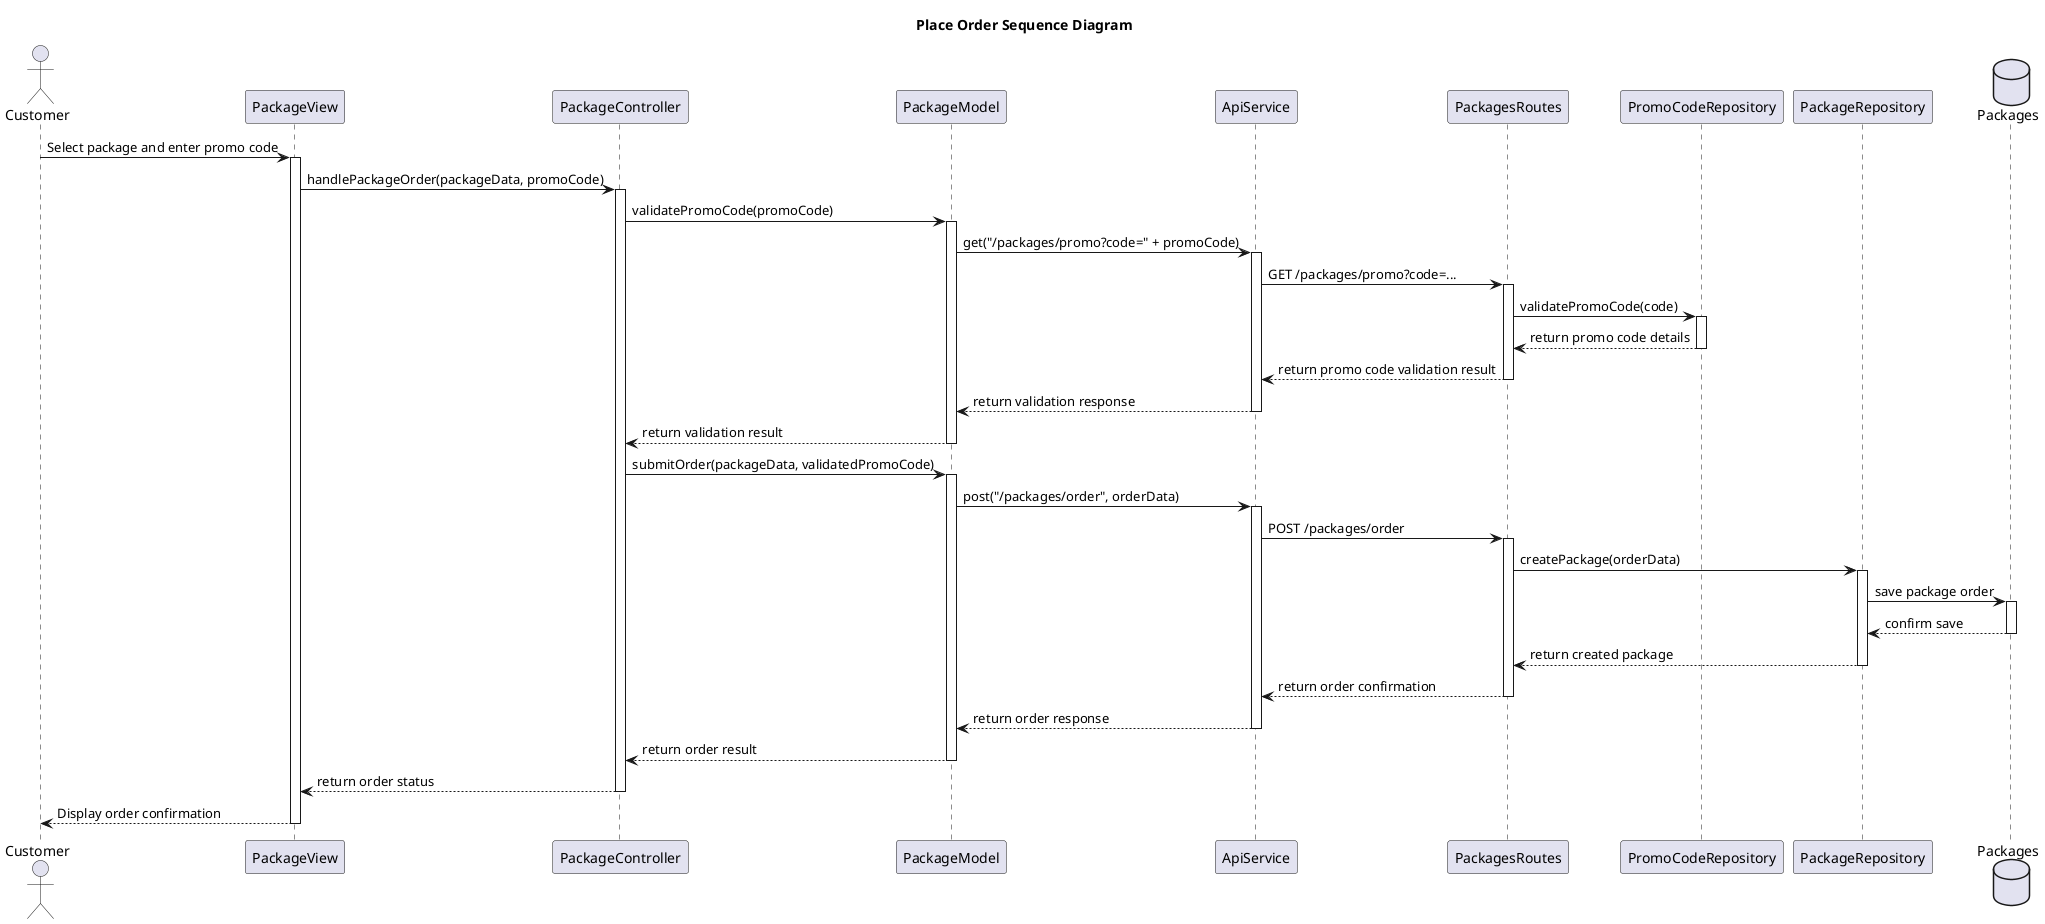 @startuml "Place Order Sequence Diagram"

actor Customer
participant PackageView
participant PackageController
participant PackageModel
participant ApiService
participant PackagesRoutes
participant PromoCodeRepository
participant PackageRepository
database Packages

title Place Order Sequence Diagram

Customer -> PackageView : Select package and enter promo code
activate PackageView

PackageView -> PackageController : handlePackageOrder(packageData, promoCode)
activate PackageController

' First validate promo code
PackageController -> PackageModel : validatePromoCode(promoCode)
activate PackageModel

PackageModel -> ApiService : get("/packages/promo?code=" + promoCode)
activate ApiService

ApiService -> PackagesRoutes : GET /packages/promo?code=...
activate PackagesRoutes

PackagesRoutes -> PromoCodeRepository : validatePromoCode(code)
activate PromoCodeRepository
PromoCodeRepository --> PackagesRoutes : return promo code details
deactivate PromoCodeRepository

PackagesRoutes --> ApiService : return promo code validation result
deactivate PackagesRoutes

ApiService --> PackageModel : return validation response
deactivate ApiService

PackageModel --> PackageController : return validation result
deactivate PackageModel

' Then submit the order
PackageController -> PackageModel : submitOrder(packageData, validatedPromoCode)
activate PackageModel

PackageModel -> ApiService : post("/packages/order", orderData)
activate ApiService

ApiService -> PackagesRoutes : POST /packages/order
activate PackagesRoutes

PackagesRoutes -> PackageRepository : createPackage(orderData)
activate PackageRepository

PackageRepository -> Packages : save package order
activate Packages
Packages --> PackageRepository : confirm save
deactivate Packages

PackageRepository --> PackagesRoutes : return created package
deactivate PackageRepository

PackagesRoutes --> ApiService : return order confirmation
deactivate PackagesRoutes

ApiService --> PackageModel : return order response
deactivate ApiService

PackageModel --> PackageController : return order result
deactivate PackageModel

PackageController --> PackageView : return order status
deactivate PackageController

PackageView --> Customer : Display order confirmation
deactivate PackageView

@enduml
